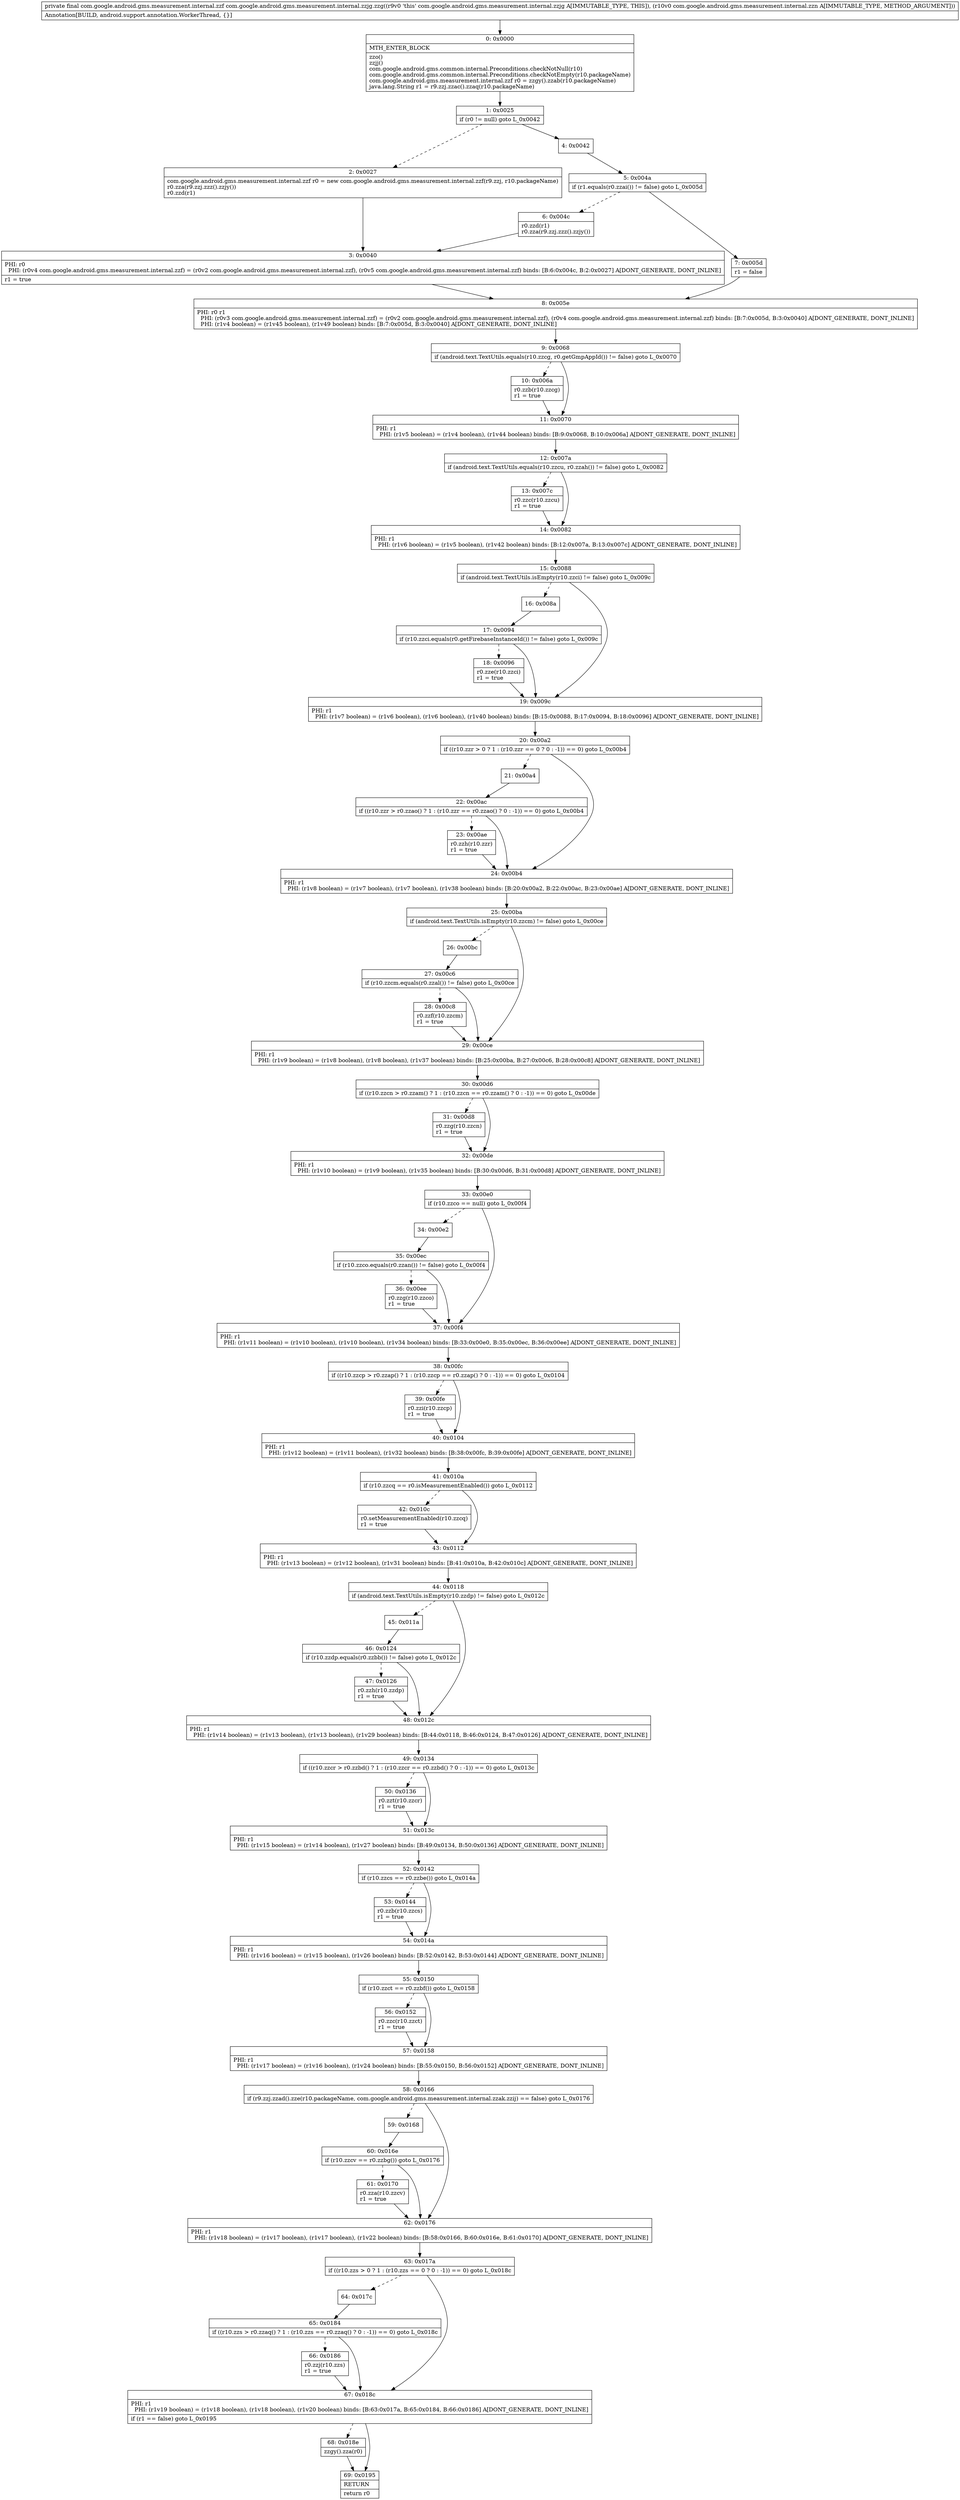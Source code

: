 digraph "CFG forcom.google.android.gms.measurement.internal.zzjg.zzg(Lcom\/google\/android\/gms\/measurement\/internal\/zzn;)Lcom\/google\/android\/gms\/measurement\/internal\/zzf;" {
Node_0 [shape=record,label="{0\:\ 0x0000|MTH_ENTER_BLOCK\l|zzo()\lzzjj()\lcom.google.android.gms.common.internal.Preconditions.checkNotNull(r10)\lcom.google.android.gms.common.internal.Preconditions.checkNotEmpty(r10.packageName)\lcom.google.android.gms.measurement.internal.zzf r0 = zzgy().zzab(r10.packageName)\ljava.lang.String r1 = r9.zzj.zzac().zzaq(r10.packageName)\l}"];
Node_1 [shape=record,label="{1\:\ 0x0025|if (r0 != null) goto L_0x0042\l}"];
Node_2 [shape=record,label="{2\:\ 0x0027|com.google.android.gms.measurement.internal.zzf r0 = new com.google.android.gms.measurement.internal.zzf(r9.zzj, r10.packageName)\lr0.zza(r9.zzj.zzz().zzjy())\lr0.zzd(r1)\l}"];
Node_3 [shape=record,label="{3\:\ 0x0040|PHI: r0 \l  PHI: (r0v4 com.google.android.gms.measurement.internal.zzf) = (r0v2 com.google.android.gms.measurement.internal.zzf), (r0v5 com.google.android.gms.measurement.internal.zzf) binds: [B:6:0x004c, B:2:0x0027] A[DONT_GENERATE, DONT_INLINE]\l|r1 = true\l}"];
Node_4 [shape=record,label="{4\:\ 0x0042}"];
Node_5 [shape=record,label="{5\:\ 0x004a|if (r1.equals(r0.zzai()) != false) goto L_0x005d\l}"];
Node_6 [shape=record,label="{6\:\ 0x004c|r0.zzd(r1)\lr0.zza(r9.zzj.zzz().zzjy())\l}"];
Node_7 [shape=record,label="{7\:\ 0x005d|r1 = false\l}"];
Node_8 [shape=record,label="{8\:\ 0x005e|PHI: r0 r1 \l  PHI: (r0v3 com.google.android.gms.measurement.internal.zzf) = (r0v2 com.google.android.gms.measurement.internal.zzf), (r0v4 com.google.android.gms.measurement.internal.zzf) binds: [B:7:0x005d, B:3:0x0040] A[DONT_GENERATE, DONT_INLINE]\l  PHI: (r1v4 boolean) = (r1v45 boolean), (r1v49 boolean) binds: [B:7:0x005d, B:3:0x0040] A[DONT_GENERATE, DONT_INLINE]\l}"];
Node_9 [shape=record,label="{9\:\ 0x0068|if (android.text.TextUtils.equals(r10.zzcg, r0.getGmpAppId()) != false) goto L_0x0070\l}"];
Node_10 [shape=record,label="{10\:\ 0x006a|r0.zzb(r10.zzcg)\lr1 = true\l}"];
Node_11 [shape=record,label="{11\:\ 0x0070|PHI: r1 \l  PHI: (r1v5 boolean) = (r1v4 boolean), (r1v44 boolean) binds: [B:9:0x0068, B:10:0x006a] A[DONT_GENERATE, DONT_INLINE]\l}"];
Node_12 [shape=record,label="{12\:\ 0x007a|if (android.text.TextUtils.equals(r10.zzcu, r0.zzah()) != false) goto L_0x0082\l}"];
Node_13 [shape=record,label="{13\:\ 0x007c|r0.zzc(r10.zzcu)\lr1 = true\l}"];
Node_14 [shape=record,label="{14\:\ 0x0082|PHI: r1 \l  PHI: (r1v6 boolean) = (r1v5 boolean), (r1v42 boolean) binds: [B:12:0x007a, B:13:0x007c] A[DONT_GENERATE, DONT_INLINE]\l}"];
Node_15 [shape=record,label="{15\:\ 0x0088|if (android.text.TextUtils.isEmpty(r10.zzci) != false) goto L_0x009c\l}"];
Node_16 [shape=record,label="{16\:\ 0x008a}"];
Node_17 [shape=record,label="{17\:\ 0x0094|if (r10.zzci.equals(r0.getFirebaseInstanceId()) != false) goto L_0x009c\l}"];
Node_18 [shape=record,label="{18\:\ 0x0096|r0.zze(r10.zzci)\lr1 = true\l}"];
Node_19 [shape=record,label="{19\:\ 0x009c|PHI: r1 \l  PHI: (r1v7 boolean) = (r1v6 boolean), (r1v6 boolean), (r1v40 boolean) binds: [B:15:0x0088, B:17:0x0094, B:18:0x0096] A[DONT_GENERATE, DONT_INLINE]\l}"];
Node_20 [shape=record,label="{20\:\ 0x00a2|if ((r10.zzr \> 0 ? 1 : (r10.zzr == 0 ? 0 : \-1)) == 0) goto L_0x00b4\l}"];
Node_21 [shape=record,label="{21\:\ 0x00a4}"];
Node_22 [shape=record,label="{22\:\ 0x00ac|if ((r10.zzr \> r0.zzao() ? 1 : (r10.zzr == r0.zzao() ? 0 : \-1)) == 0) goto L_0x00b4\l}"];
Node_23 [shape=record,label="{23\:\ 0x00ae|r0.zzh(r10.zzr)\lr1 = true\l}"];
Node_24 [shape=record,label="{24\:\ 0x00b4|PHI: r1 \l  PHI: (r1v8 boolean) = (r1v7 boolean), (r1v7 boolean), (r1v38 boolean) binds: [B:20:0x00a2, B:22:0x00ac, B:23:0x00ae] A[DONT_GENERATE, DONT_INLINE]\l}"];
Node_25 [shape=record,label="{25\:\ 0x00ba|if (android.text.TextUtils.isEmpty(r10.zzcm) != false) goto L_0x00ce\l}"];
Node_26 [shape=record,label="{26\:\ 0x00bc}"];
Node_27 [shape=record,label="{27\:\ 0x00c6|if (r10.zzcm.equals(r0.zzal()) != false) goto L_0x00ce\l}"];
Node_28 [shape=record,label="{28\:\ 0x00c8|r0.zzf(r10.zzcm)\lr1 = true\l}"];
Node_29 [shape=record,label="{29\:\ 0x00ce|PHI: r1 \l  PHI: (r1v9 boolean) = (r1v8 boolean), (r1v8 boolean), (r1v37 boolean) binds: [B:25:0x00ba, B:27:0x00c6, B:28:0x00c8] A[DONT_GENERATE, DONT_INLINE]\l}"];
Node_30 [shape=record,label="{30\:\ 0x00d6|if ((r10.zzcn \> r0.zzam() ? 1 : (r10.zzcn == r0.zzam() ? 0 : \-1)) == 0) goto L_0x00de\l}"];
Node_31 [shape=record,label="{31\:\ 0x00d8|r0.zzg(r10.zzcn)\lr1 = true\l}"];
Node_32 [shape=record,label="{32\:\ 0x00de|PHI: r1 \l  PHI: (r1v10 boolean) = (r1v9 boolean), (r1v35 boolean) binds: [B:30:0x00d6, B:31:0x00d8] A[DONT_GENERATE, DONT_INLINE]\l}"];
Node_33 [shape=record,label="{33\:\ 0x00e0|if (r10.zzco == null) goto L_0x00f4\l}"];
Node_34 [shape=record,label="{34\:\ 0x00e2}"];
Node_35 [shape=record,label="{35\:\ 0x00ec|if (r10.zzco.equals(r0.zzan()) != false) goto L_0x00f4\l}"];
Node_36 [shape=record,label="{36\:\ 0x00ee|r0.zzg(r10.zzco)\lr1 = true\l}"];
Node_37 [shape=record,label="{37\:\ 0x00f4|PHI: r1 \l  PHI: (r1v11 boolean) = (r1v10 boolean), (r1v10 boolean), (r1v34 boolean) binds: [B:33:0x00e0, B:35:0x00ec, B:36:0x00ee] A[DONT_GENERATE, DONT_INLINE]\l}"];
Node_38 [shape=record,label="{38\:\ 0x00fc|if ((r10.zzcp \> r0.zzap() ? 1 : (r10.zzcp == r0.zzap() ? 0 : \-1)) == 0) goto L_0x0104\l}"];
Node_39 [shape=record,label="{39\:\ 0x00fe|r0.zzi(r10.zzcp)\lr1 = true\l}"];
Node_40 [shape=record,label="{40\:\ 0x0104|PHI: r1 \l  PHI: (r1v12 boolean) = (r1v11 boolean), (r1v32 boolean) binds: [B:38:0x00fc, B:39:0x00fe] A[DONT_GENERATE, DONT_INLINE]\l}"];
Node_41 [shape=record,label="{41\:\ 0x010a|if (r10.zzcq == r0.isMeasurementEnabled()) goto L_0x0112\l}"];
Node_42 [shape=record,label="{42\:\ 0x010c|r0.setMeasurementEnabled(r10.zzcq)\lr1 = true\l}"];
Node_43 [shape=record,label="{43\:\ 0x0112|PHI: r1 \l  PHI: (r1v13 boolean) = (r1v12 boolean), (r1v31 boolean) binds: [B:41:0x010a, B:42:0x010c] A[DONT_GENERATE, DONT_INLINE]\l}"];
Node_44 [shape=record,label="{44\:\ 0x0118|if (android.text.TextUtils.isEmpty(r10.zzdp) != false) goto L_0x012c\l}"];
Node_45 [shape=record,label="{45\:\ 0x011a}"];
Node_46 [shape=record,label="{46\:\ 0x0124|if (r10.zzdp.equals(r0.zzbb()) != false) goto L_0x012c\l}"];
Node_47 [shape=record,label="{47\:\ 0x0126|r0.zzh(r10.zzdp)\lr1 = true\l}"];
Node_48 [shape=record,label="{48\:\ 0x012c|PHI: r1 \l  PHI: (r1v14 boolean) = (r1v13 boolean), (r1v13 boolean), (r1v29 boolean) binds: [B:44:0x0118, B:46:0x0124, B:47:0x0126] A[DONT_GENERATE, DONT_INLINE]\l}"];
Node_49 [shape=record,label="{49\:\ 0x0134|if ((r10.zzcr \> r0.zzbd() ? 1 : (r10.zzcr == r0.zzbd() ? 0 : \-1)) == 0) goto L_0x013c\l}"];
Node_50 [shape=record,label="{50\:\ 0x0136|r0.zzt(r10.zzcr)\lr1 = true\l}"];
Node_51 [shape=record,label="{51\:\ 0x013c|PHI: r1 \l  PHI: (r1v15 boolean) = (r1v14 boolean), (r1v27 boolean) binds: [B:49:0x0134, B:50:0x0136] A[DONT_GENERATE, DONT_INLINE]\l}"];
Node_52 [shape=record,label="{52\:\ 0x0142|if (r10.zzcs == r0.zzbe()) goto L_0x014a\l}"];
Node_53 [shape=record,label="{53\:\ 0x0144|r0.zzb(r10.zzcs)\lr1 = true\l}"];
Node_54 [shape=record,label="{54\:\ 0x014a|PHI: r1 \l  PHI: (r1v16 boolean) = (r1v15 boolean), (r1v26 boolean) binds: [B:52:0x0142, B:53:0x0144] A[DONT_GENERATE, DONT_INLINE]\l}"];
Node_55 [shape=record,label="{55\:\ 0x0150|if (r10.zzct == r0.zzbf()) goto L_0x0158\l}"];
Node_56 [shape=record,label="{56\:\ 0x0152|r0.zzc(r10.zzct)\lr1 = true\l}"];
Node_57 [shape=record,label="{57\:\ 0x0158|PHI: r1 \l  PHI: (r1v17 boolean) = (r1v16 boolean), (r1v24 boolean) binds: [B:55:0x0150, B:56:0x0152] A[DONT_GENERATE, DONT_INLINE]\l}"];
Node_58 [shape=record,label="{58\:\ 0x0166|if (r9.zzj.zzad().zze(r10.packageName, com.google.android.gms.measurement.internal.zzak.zzij) == false) goto L_0x0176\l}"];
Node_59 [shape=record,label="{59\:\ 0x0168}"];
Node_60 [shape=record,label="{60\:\ 0x016e|if (r10.zzcv == r0.zzbg()) goto L_0x0176\l}"];
Node_61 [shape=record,label="{61\:\ 0x0170|r0.zza(r10.zzcv)\lr1 = true\l}"];
Node_62 [shape=record,label="{62\:\ 0x0176|PHI: r1 \l  PHI: (r1v18 boolean) = (r1v17 boolean), (r1v17 boolean), (r1v22 boolean) binds: [B:58:0x0166, B:60:0x016e, B:61:0x0170] A[DONT_GENERATE, DONT_INLINE]\l}"];
Node_63 [shape=record,label="{63\:\ 0x017a|if ((r10.zzs \> 0 ? 1 : (r10.zzs == 0 ? 0 : \-1)) == 0) goto L_0x018c\l}"];
Node_64 [shape=record,label="{64\:\ 0x017c}"];
Node_65 [shape=record,label="{65\:\ 0x0184|if ((r10.zzs \> r0.zzaq() ? 1 : (r10.zzs == r0.zzaq() ? 0 : \-1)) == 0) goto L_0x018c\l}"];
Node_66 [shape=record,label="{66\:\ 0x0186|r0.zzj(r10.zzs)\lr1 = true\l}"];
Node_67 [shape=record,label="{67\:\ 0x018c|PHI: r1 \l  PHI: (r1v19 boolean) = (r1v18 boolean), (r1v18 boolean), (r1v20 boolean) binds: [B:63:0x017a, B:65:0x0184, B:66:0x0186] A[DONT_GENERATE, DONT_INLINE]\l|if (r1 == false) goto L_0x0195\l}"];
Node_68 [shape=record,label="{68\:\ 0x018e|zzgy().zza(r0)\l}"];
Node_69 [shape=record,label="{69\:\ 0x0195|RETURN\l|return r0\l}"];
MethodNode[shape=record,label="{private final com.google.android.gms.measurement.internal.zzf com.google.android.gms.measurement.internal.zzjg.zzg((r9v0 'this' com.google.android.gms.measurement.internal.zzjg A[IMMUTABLE_TYPE, THIS]), (r10v0 com.google.android.gms.measurement.internal.zzn A[IMMUTABLE_TYPE, METHOD_ARGUMENT]))  | Annotation[BUILD, android.support.annotation.WorkerThread, \{\}]\l}"];
MethodNode -> Node_0;
Node_0 -> Node_1;
Node_1 -> Node_2[style=dashed];
Node_1 -> Node_4;
Node_2 -> Node_3;
Node_3 -> Node_8;
Node_4 -> Node_5;
Node_5 -> Node_6[style=dashed];
Node_5 -> Node_7;
Node_6 -> Node_3;
Node_7 -> Node_8;
Node_8 -> Node_9;
Node_9 -> Node_10[style=dashed];
Node_9 -> Node_11;
Node_10 -> Node_11;
Node_11 -> Node_12;
Node_12 -> Node_13[style=dashed];
Node_12 -> Node_14;
Node_13 -> Node_14;
Node_14 -> Node_15;
Node_15 -> Node_16[style=dashed];
Node_15 -> Node_19;
Node_16 -> Node_17;
Node_17 -> Node_18[style=dashed];
Node_17 -> Node_19;
Node_18 -> Node_19;
Node_19 -> Node_20;
Node_20 -> Node_21[style=dashed];
Node_20 -> Node_24;
Node_21 -> Node_22;
Node_22 -> Node_23[style=dashed];
Node_22 -> Node_24;
Node_23 -> Node_24;
Node_24 -> Node_25;
Node_25 -> Node_26[style=dashed];
Node_25 -> Node_29;
Node_26 -> Node_27;
Node_27 -> Node_28[style=dashed];
Node_27 -> Node_29;
Node_28 -> Node_29;
Node_29 -> Node_30;
Node_30 -> Node_31[style=dashed];
Node_30 -> Node_32;
Node_31 -> Node_32;
Node_32 -> Node_33;
Node_33 -> Node_34[style=dashed];
Node_33 -> Node_37;
Node_34 -> Node_35;
Node_35 -> Node_36[style=dashed];
Node_35 -> Node_37;
Node_36 -> Node_37;
Node_37 -> Node_38;
Node_38 -> Node_39[style=dashed];
Node_38 -> Node_40;
Node_39 -> Node_40;
Node_40 -> Node_41;
Node_41 -> Node_42[style=dashed];
Node_41 -> Node_43;
Node_42 -> Node_43;
Node_43 -> Node_44;
Node_44 -> Node_45[style=dashed];
Node_44 -> Node_48;
Node_45 -> Node_46;
Node_46 -> Node_47[style=dashed];
Node_46 -> Node_48;
Node_47 -> Node_48;
Node_48 -> Node_49;
Node_49 -> Node_50[style=dashed];
Node_49 -> Node_51;
Node_50 -> Node_51;
Node_51 -> Node_52;
Node_52 -> Node_53[style=dashed];
Node_52 -> Node_54;
Node_53 -> Node_54;
Node_54 -> Node_55;
Node_55 -> Node_56[style=dashed];
Node_55 -> Node_57;
Node_56 -> Node_57;
Node_57 -> Node_58;
Node_58 -> Node_59[style=dashed];
Node_58 -> Node_62;
Node_59 -> Node_60;
Node_60 -> Node_61[style=dashed];
Node_60 -> Node_62;
Node_61 -> Node_62;
Node_62 -> Node_63;
Node_63 -> Node_64[style=dashed];
Node_63 -> Node_67;
Node_64 -> Node_65;
Node_65 -> Node_66[style=dashed];
Node_65 -> Node_67;
Node_66 -> Node_67;
Node_67 -> Node_68[style=dashed];
Node_67 -> Node_69;
Node_68 -> Node_69;
}

